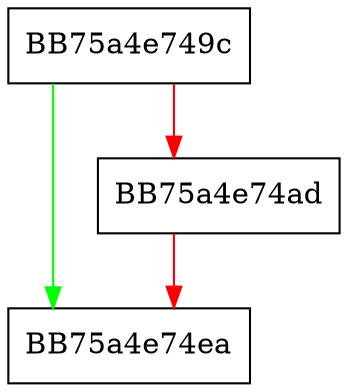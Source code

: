 digraph _Tidy {
  node [shape="box"];
  graph [splines=ortho];
  BB75a4e749c -> BB75a4e74ea [color="green"];
  BB75a4e749c -> BB75a4e74ad [color="red"];
  BB75a4e74ad -> BB75a4e74ea [color="red"];
}